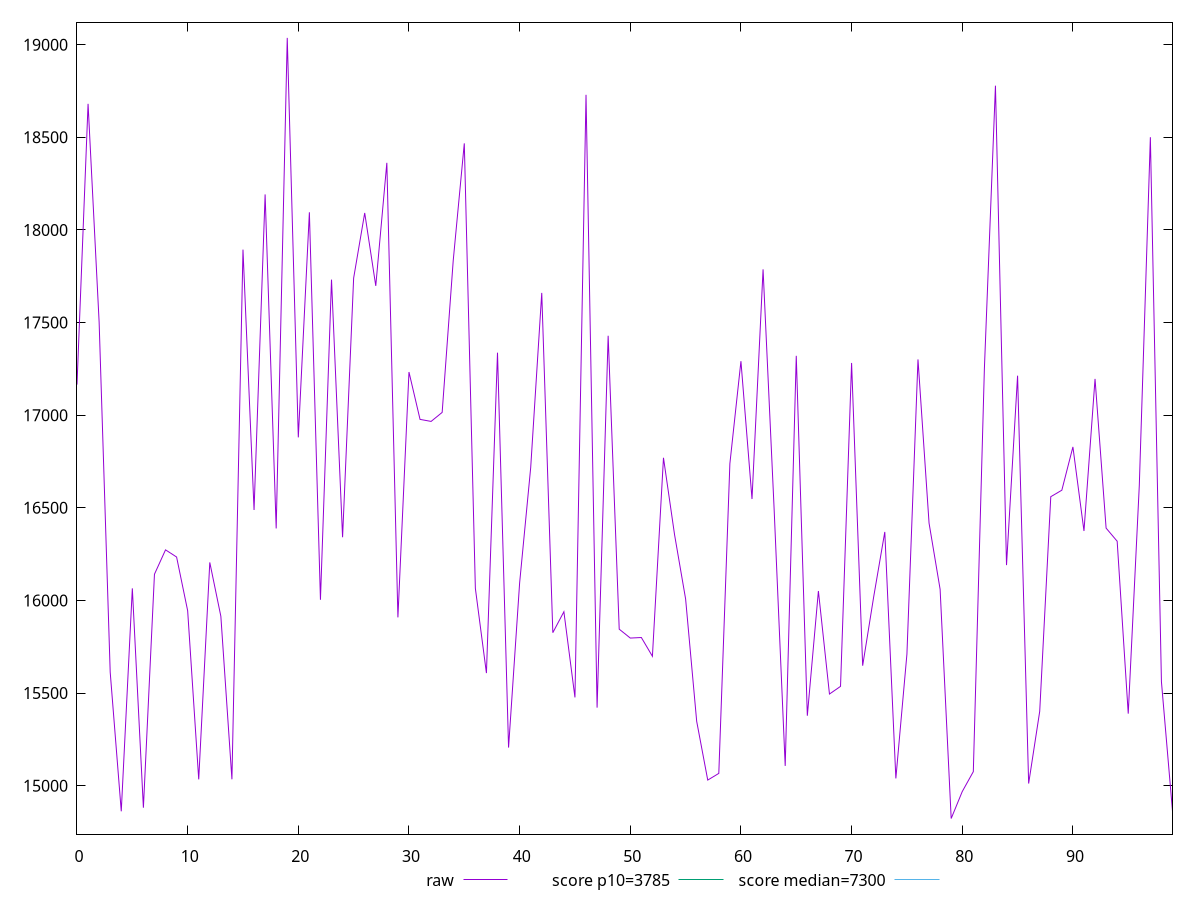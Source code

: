 reset

$raw <<EOF
0 17165.333000000006
1 18680.793499999996
2 17502.2655
3 15613.0465
4 14861.823499999999
5 16065.350500000002
6 14881.126499999997
7 16141.571
8 16273.098999999998
9 16234.436000000002
10 15944.509
11 15034.277499999997
12 16205.332
13 15914.371
14 15034.761999999997
15 17893.784
16 16488.252
17 18191.593
18 16388.7995
19 19036.495000000003
20 16880.1655
21 18095.101000000002
22 16003.503999999999
23 17731.802499999998
24 16341.117000000006
25 17740.084499999997
26 18091.686999999998
27 17697.996999999996
28 18362.230000000003
29 15908.609
30 17232.936999999994
31 16977.409000000003
32 16966.4275
33 17015.203999999998
34 17835.1045
35 18467.3435
36 16065.317000000003
37 15607.894
38 17337.500999999997
39 15205.801
40 16094.552
41 16716.980499999998
42 17660.043999999998
43 15826.065000000002
44 15939.153499999999
45 15476.677499999998
46 18729.250500000002
47 15421.3605
48 17428.901000000005
49 15844.993999999999
50 15796.99
51 15799.9675
52 15698.710500000001
53 16770.0245
54 16355.2255
55 16008.086000000003
56 15347.815000000002
57 15030.419999999998
58 15066.619999999999
59 16738.149
60 17291.498
61 16547.6015
62 17787.297999999995
63 16491.618000000002
64 15106.824500000002
65 17320.663000000004
66 15377.750499999998
67 16050.969000000001
68 15494.924
69 15536.297
70 17282.116
71 15647.839500000004
72 16020.966999999997
73 16369.864500000003
74 15039.479500000001
75 15710.329500000003
76 17301.13850000001
77 16417.527000000002
78 16060.171000000002
79 14822.955500000004
80 14968.557500000003
81 15075.989
82 17250.389499999997
83 18778.676000000003
84 16190.757
85 17213.324500000002
86 15011.8365
87 15401.510000000002
88 16560.127500000002
89 16595.1685
90 16828.77
91 16375.016500000002
92 17195.945
93 16390.428999999996
94 16319.7115
95 15389.094000000001
96 16621.091999999997
97 18500.494
98 15561.389500000001
99 14862.8225
EOF

set key outside below
set xrange [0:99]
set yrange [14738.684710000003:19120.76579]
set trange [14738.684710000003:19120.76579]
set terminal svg size 640, 500 enhanced background rgb 'white'
set output "report_00015_2021-02-09T16-11-33.973Z/interactive/samples/pages/raw/values.svg"

plot $raw title "raw" with line, \
     3785 title "score p10=3785", \
     7300 title "score median=7300"

reset
